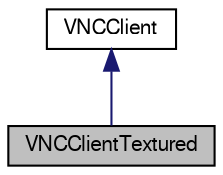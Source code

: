 digraph "VNCClientTextured"
{
 // LATEX_PDF_SIZE
  bgcolor="transparent";
  edge [fontname="FreeSans",fontsize="10",labelfontname="FreeSans",labelfontsize="10"];
  node [fontname="FreeSans",fontsize="10",shape=record];
  Node1 [label="VNCClientTextured",height=0.2,width=0.4,color="black", fillcolor="grey75", style="filled", fontcolor="black",tooltip="class VNCClientTextured inherits everything from VNCClient the framebuffer allocated is bigger than t..."];
  Node2 -> Node1 [dir="back",color="midnightblue",fontsize="10",style="solid",fontname="FreeSans"];
  Node2 [label="VNCClient",height=0.2,width=0.4,color="black",URL="$a02788.html",tooltip="class VNCClient object will be used in VReng:"];
}
